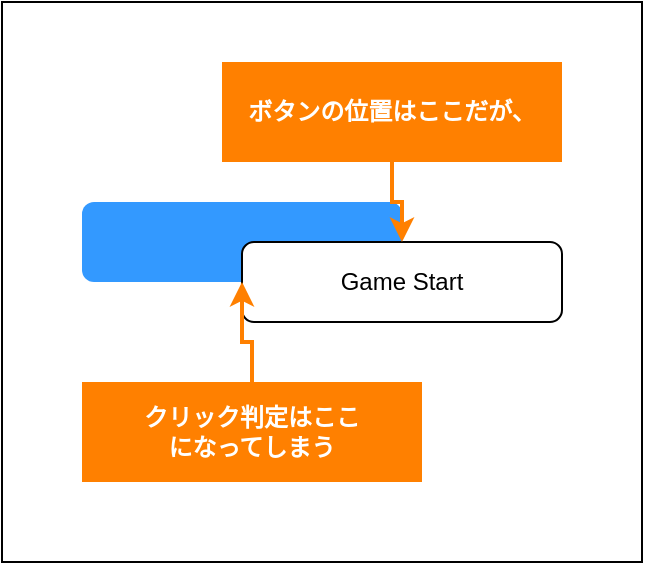 <mxfile version="24.7.6">
  <diagram name="ページ1" id="AO5uMUR4XVYlhQ5Ew7DM">
    <mxGraphModel dx="819" dy="449" grid="1" gridSize="10" guides="1" tooltips="1" connect="1" arrows="1" fold="1" page="1" pageScale="1" pageWidth="827" pageHeight="1169" math="0" shadow="0">
      <root>
        <mxCell id="0" />
        <mxCell id="1" parent="0" />
        <mxCell id="7aHYhEIhnNvvpC8nQ0Xu-10" value="" style="rounded=0;whiteSpace=wrap;html=1;" vertex="1" parent="1">
          <mxGeometry x="40" width="320" height="280" as="geometry" />
        </mxCell>
        <mxCell id="7aHYhEIhnNvvpC8nQ0Xu-3" value="" style="rounded=1;whiteSpace=wrap;html=1;fillColor=#3399FF;strokeColor=none;" vertex="1" parent="1">
          <mxGeometry x="80" y="100" width="160" height="40" as="geometry" />
        </mxCell>
        <mxCell id="7aHYhEIhnNvvpC8nQ0Xu-1" value="Game Start" style="rounded=1;whiteSpace=wrap;html=1;" vertex="1" parent="1">
          <mxGeometry x="160" y="120" width="160" height="40" as="geometry" />
        </mxCell>
        <mxCell id="7aHYhEIhnNvvpC8nQ0Xu-4" value="" style="rounded=0;whiteSpace=wrap;html=1;fillColor=#FF8000;strokeColor=none;" vertex="1" parent="1">
          <mxGeometry x="150" y="30" width="170" height="50" as="geometry" />
        </mxCell>
        <mxCell id="7aHYhEIhnNvvpC8nQ0Xu-5" value="ボタンの位置はここだが、" style="text;html=1;align=center;verticalAlign=middle;whiteSpace=wrap;rounded=0;fontStyle=1;fontColor=#FFFFFF;" vertex="1" parent="1">
          <mxGeometry x="160" y="30" width="150" height="50" as="geometry" />
        </mxCell>
        <mxCell id="7aHYhEIhnNvvpC8nQ0Xu-6" value="" style="rounded=0;whiteSpace=wrap;html=1;fillColor=#FF8000;strokeColor=none;" vertex="1" parent="1">
          <mxGeometry x="80" y="190" width="170" height="50" as="geometry" />
        </mxCell>
        <mxCell id="7aHYhEIhnNvvpC8nQ0Xu-7" value="クリック判定はここ&lt;div&gt;になってしまう&lt;/div&gt;" style="text;html=1;align=center;verticalAlign=middle;whiteSpace=wrap;rounded=0;fontStyle=1;fontColor=#FFFFFF;" vertex="1" parent="1">
          <mxGeometry x="90" y="190" width="150" height="50" as="geometry" />
        </mxCell>
        <mxCell id="7aHYhEIhnNvvpC8nQ0Xu-8" value="" style="endArrow=classic;html=1;rounded=0;exitX=0.5;exitY=1;exitDx=0;exitDy=0;entryX=0.5;entryY=0;entryDx=0;entryDy=0;strokeWidth=2;strokeColor=#FF8000;" edge="1" parent="1" source="7aHYhEIhnNvvpC8nQ0Xu-5" target="7aHYhEIhnNvvpC8nQ0Xu-1">
          <mxGeometry width="50" height="50" relative="1" as="geometry">
            <mxPoint x="390" y="360" as="sourcePoint" />
            <mxPoint x="440" y="310" as="targetPoint" />
            <Array as="points">
              <mxPoint x="235" y="100" />
              <mxPoint x="240" y="100" />
            </Array>
          </mxGeometry>
        </mxCell>
        <mxCell id="7aHYhEIhnNvvpC8nQ0Xu-9" value="" style="endArrow=classic;html=1;rounded=0;exitX=0.5;exitY=0;exitDx=0;exitDy=0;entryX=0.5;entryY=1;entryDx=0;entryDy=0;strokeWidth=2;strokeColor=#FF8000;" edge="1" parent="1" source="7aHYhEIhnNvvpC8nQ0Xu-6" target="7aHYhEIhnNvvpC8nQ0Xu-3">
          <mxGeometry width="50" height="50" relative="1" as="geometry">
            <mxPoint x="245" y="90" as="sourcePoint" />
            <mxPoint x="250" y="130" as="targetPoint" />
            <Array as="points">
              <mxPoint x="165" y="170" />
              <mxPoint x="160" y="170" />
            </Array>
          </mxGeometry>
        </mxCell>
      </root>
    </mxGraphModel>
  </diagram>
</mxfile>
